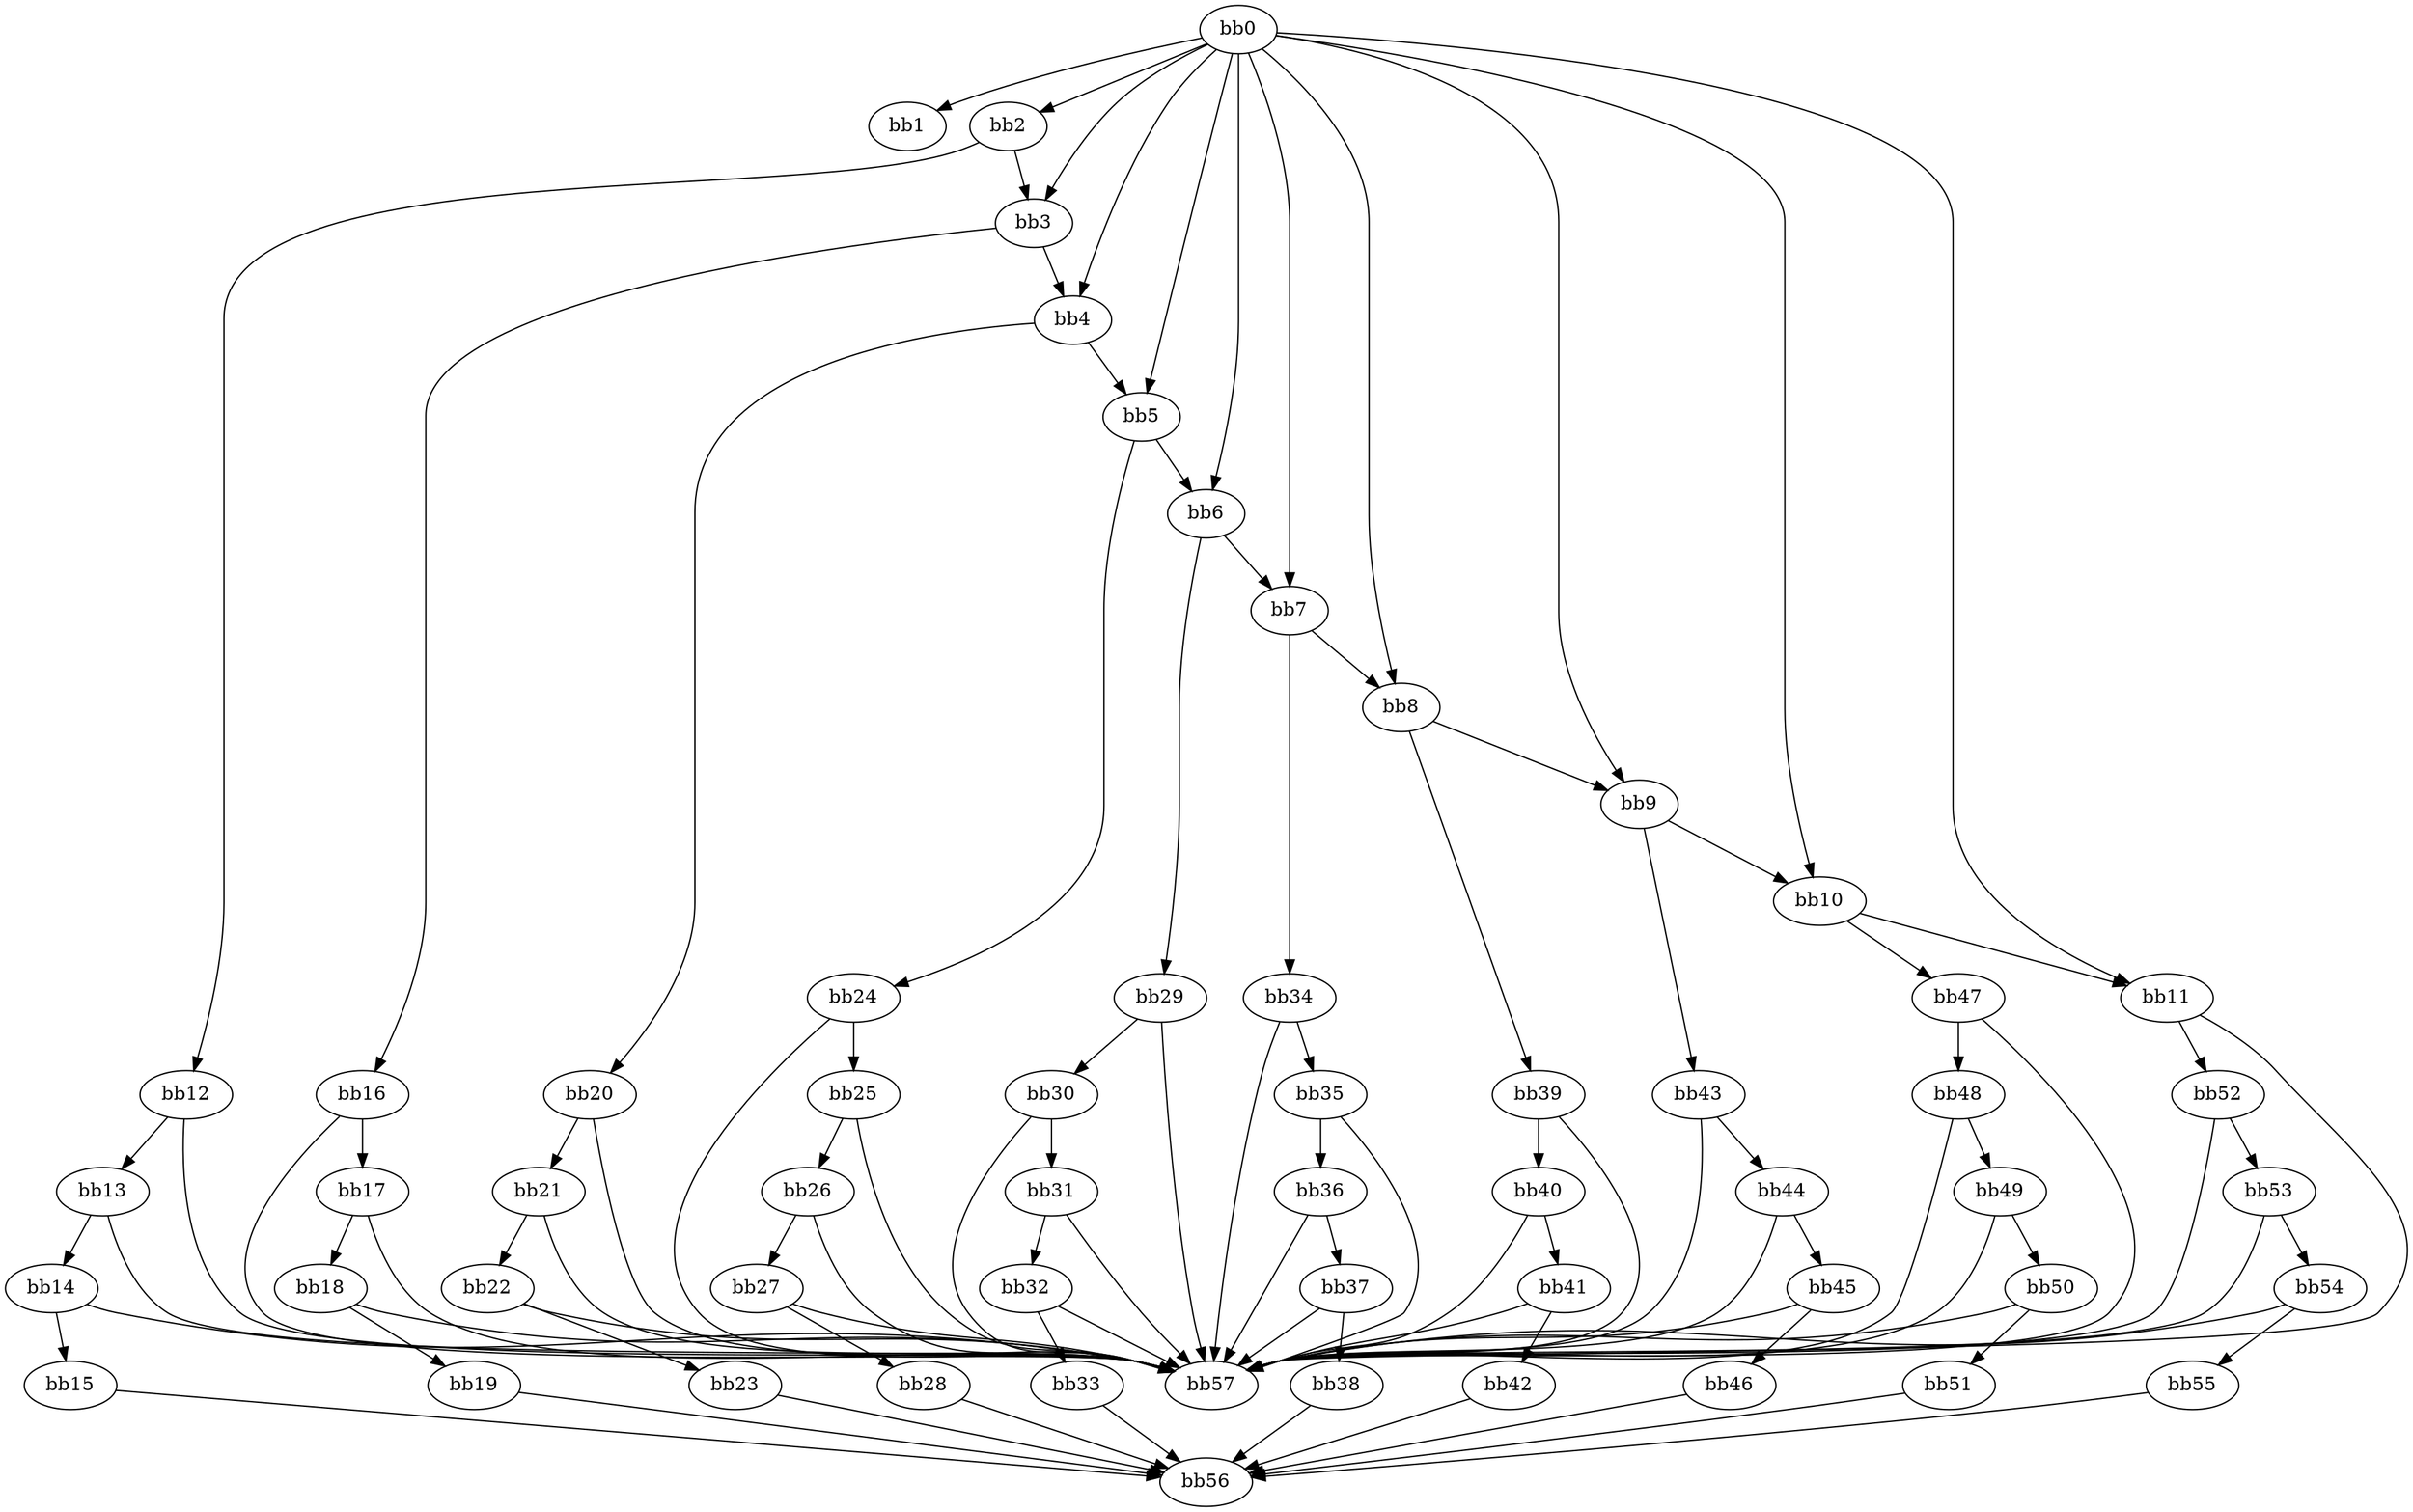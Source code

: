 digraph {
    0 [ label = "bb0\l" ]
    1 [ label = "bb1\l" ]
    2 [ label = "bb2\l" ]
    3 [ label = "bb3\l" ]
    4 [ label = "bb4\l" ]
    5 [ label = "bb5\l" ]
    6 [ label = "bb6\l" ]
    7 [ label = "bb7\l" ]
    8 [ label = "bb8\l" ]
    9 [ label = "bb9\l" ]
    10 [ label = "bb10\l" ]
    11 [ label = "bb11\l" ]
    12 [ label = "bb12\l" ]
    13 [ label = "bb13\l" ]
    14 [ label = "bb14\l" ]
    15 [ label = "bb15\l" ]
    16 [ label = "bb16\l" ]
    17 [ label = "bb17\l" ]
    18 [ label = "bb18\l" ]
    19 [ label = "bb19\l" ]
    20 [ label = "bb20\l" ]
    21 [ label = "bb21\l" ]
    22 [ label = "bb22\l" ]
    23 [ label = "bb23\l" ]
    24 [ label = "bb24\l" ]
    25 [ label = "bb25\l" ]
    26 [ label = "bb26\l" ]
    27 [ label = "bb27\l" ]
    28 [ label = "bb28\l" ]
    29 [ label = "bb29\l" ]
    30 [ label = "bb30\l" ]
    31 [ label = "bb31\l" ]
    32 [ label = "bb32\l" ]
    33 [ label = "bb33\l" ]
    34 [ label = "bb34\l" ]
    35 [ label = "bb35\l" ]
    36 [ label = "bb36\l" ]
    37 [ label = "bb37\l" ]
    38 [ label = "bb38\l" ]
    39 [ label = "bb39\l" ]
    40 [ label = "bb40\l" ]
    41 [ label = "bb41\l" ]
    42 [ label = "bb42\l" ]
    43 [ label = "bb43\l" ]
    44 [ label = "bb44\l" ]
    45 [ label = "bb45\l" ]
    46 [ label = "bb46\l" ]
    47 [ label = "bb47\l" ]
    48 [ label = "bb48\l" ]
    49 [ label = "bb49\l" ]
    50 [ label = "bb50\l" ]
    51 [ label = "bb51\l" ]
    52 [ label = "bb52\l" ]
    53 [ label = "bb53\l" ]
    54 [ label = "bb54\l" ]
    55 [ label = "bb55\l" ]
    56 [ label = "bb56\l" ]
    57 [ label = "bb57\l" ]
    0 -> 1 [ ]
    0 -> 2 [ ]
    0 -> 3 [ ]
    0 -> 4 [ ]
    0 -> 5 [ ]
    0 -> 6 [ ]
    0 -> 7 [ ]
    0 -> 8 [ ]
    0 -> 9 [ ]
    0 -> 10 [ ]
    0 -> 11 [ ]
    2 -> 3 [ ]
    2 -> 12 [ ]
    3 -> 4 [ ]
    3 -> 16 [ ]
    4 -> 5 [ ]
    4 -> 20 [ ]
    5 -> 6 [ ]
    5 -> 24 [ ]
    6 -> 7 [ ]
    6 -> 29 [ ]
    7 -> 8 [ ]
    7 -> 34 [ ]
    8 -> 9 [ ]
    8 -> 39 [ ]
    9 -> 10 [ ]
    9 -> 43 [ ]
    10 -> 11 [ ]
    10 -> 47 [ ]
    11 -> 52 [ ]
    11 -> 57 [ ]
    12 -> 13 [ ]
    12 -> 57 [ ]
    13 -> 14 [ ]
    13 -> 57 [ ]
    14 -> 15 [ ]
    14 -> 57 [ ]
    15 -> 56 [ ]
    16 -> 17 [ ]
    16 -> 57 [ ]
    17 -> 18 [ ]
    17 -> 57 [ ]
    18 -> 19 [ ]
    18 -> 57 [ ]
    19 -> 56 [ ]
    20 -> 21 [ ]
    20 -> 57 [ ]
    21 -> 22 [ ]
    21 -> 57 [ ]
    22 -> 23 [ ]
    22 -> 57 [ ]
    23 -> 56 [ ]
    24 -> 25 [ ]
    24 -> 57 [ ]
    25 -> 26 [ ]
    25 -> 57 [ ]
    26 -> 27 [ ]
    26 -> 57 [ ]
    27 -> 28 [ ]
    27 -> 57 [ ]
    28 -> 56 [ ]
    29 -> 30 [ ]
    29 -> 57 [ ]
    30 -> 31 [ ]
    30 -> 57 [ ]
    31 -> 32 [ ]
    31 -> 57 [ ]
    32 -> 33 [ ]
    32 -> 57 [ ]
    33 -> 56 [ ]
    34 -> 35 [ ]
    34 -> 57 [ ]
    35 -> 36 [ ]
    35 -> 57 [ ]
    36 -> 37 [ ]
    36 -> 57 [ ]
    37 -> 38 [ ]
    37 -> 57 [ ]
    38 -> 56 [ ]
    39 -> 40 [ ]
    39 -> 57 [ ]
    40 -> 41 [ ]
    40 -> 57 [ ]
    41 -> 42 [ ]
    41 -> 57 [ ]
    42 -> 56 [ ]
    43 -> 44 [ ]
    43 -> 57 [ ]
    44 -> 45 [ ]
    44 -> 57 [ ]
    45 -> 46 [ ]
    45 -> 57 [ ]
    46 -> 56 [ ]
    47 -> 48 [ ]
    47 -> 57 [ ]
    48 -> 49 [ ]
    48 -> 57 [ ]
    49 -> 50 [ ]
    49 -> 57 [ ]
    50 -> 51 [ ]
    50 -> 57 [ ]
    51 -> 56 [ ]
    52 -> 53 [ ]
    52 -> 57 [ ]
    53 -> 54 [ ]
    53 -> 57 [ ]
    54 -> 55 [ ]
    54 -> 57 [ ]
    55 -> 56 [ ]
}

